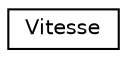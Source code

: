 digraph "Graphical Class Hierarchy"
{
  edge [fontname="Helvetica",fontsize="10",labelfontname="Helvetica",labelfontsize="10"];
  node [fontname="Helvetica",fontsize="10",shape=record];
  rankdir="LR";
  Node1 [label="Vitesse",height=0.2,width=0.4,color="black", fillcolor="white", style="filled",URL="$struct_vitesse.html"];
}
